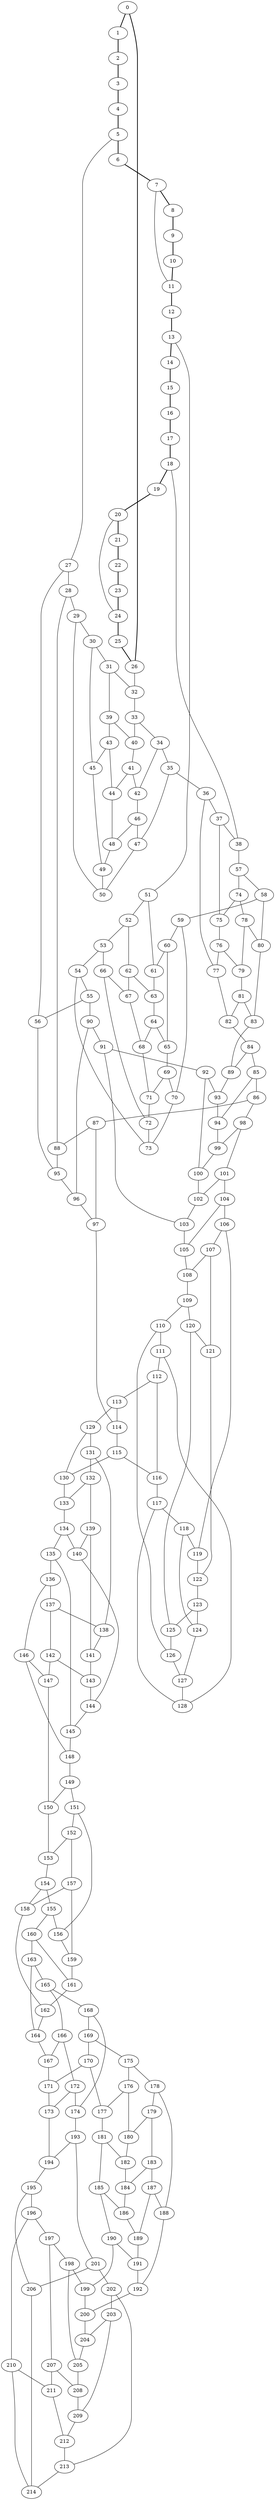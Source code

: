 //Inside of this graph isn't 3-connected
graph G {
0 [ pos = " 38.50,0.00!" ];
0 -- 1[style=bold];
0 -- 26[style=bold];
1 [ pos = " 37.46,8.88!" ];
1 -- 2[style=bold];
2 [ pos = " 34.40,17.28!" ];
2 -- 3[style=bold];
3 [ pos = " 29.49,24.75!" ];
3 -- 4[style=bold];
4 [ pos = " 22.99,30.88!" ];
4 -- 5[style=bold];
5 [ pos = " 15.25,35.35!" ];
5 -- 6[style=bold];
5 -- 27;
6 [ pos = " 6.69,37.92!" ];
6 -- 7[style=bold];
7 [ pos = " -2.24,38.43!" ];
7 -- 8[style=bold];
7 -- 11;
8 [ pos = " -11.04,36.88!" ];
8 -- 9[style=bold];
9 [ pos = " -19.25,33.34!" ];
9 -- 10[style=bold];
10 [ pos = " -26.42,28.00!" ];
10 -- 11[style=bold];
11 [ pos = " -32.17,21.16!" ];
11 -- 12[style=bold];
12 [ pos = " -36.18,13.17!" ];
12 -- 13[style=bold];
13 [ pos = " -38.24,4.47!" ];
13 -- 14[style=bold];
13 -- 51;
14 [ pos = " -38.24,-4.47!" ];
14 -- 15[style=bold];
15 [ pos = " -36.18,-13.17!" ];
15 -- 16[style=bold];
16 [ pos = " -32.17,-21.16!" ];
16 -- 17[style=bold];
17 [ pos = " -26.42,-28.00!" ];
17 -- 18[style=bold];
18 [ pos = " -19.25,-33.34!" ];
18 -- 19[style=bold];
18 -- 38;
19 [ pos = " -11.04,-36.88!" ];
19 -- 20[style=bold];
20 [ pos = " -2.24,-38.43!" ];
20 -- 21[style=bold];
20 -- 24;
21 [ pos = " 6.69,-37.92!" ];
21 -- 22[style=bold];
22 [ pos = " 15.25,-35.35!" ];
22 -- 23[style=bold];
23 [ pos = " 22.99,-30.88!" ];
23 -- 24[style=bold];
24 [ pos = " 29.49,-24.75!" ];
24 -- 25[style=bold];
25 [ pos = " 34.40,-17.28!" ];
25 -- 26[style=bold];
26 [ pos = " 37.46,-8.88!" ];
26 -- 32;
27 -- 28;
27 -- 56;
28 -- 29;
28 -- 88;
29 -- 30;
29 -- 50;
30 -- 31;
30 -- 45;
31 -- 32;
31 -- 39;
32 -- 33;
33 -- 34;
33 -- 40;
34 -- 35;
34 -- 42;
35 -- 36;
35 -- 47;
36 -- 37;
36 -- 77;
37 -- 38;
37 -- 75;
38 -- 57;
39 -- 40;
39 -- 43;
40 -- 41;
41 -- 42;
41 -- 44;
42 -- 46;
43 -- 44;
43 -- 45;
44 -- 48;
45 -- 49;
46 -- 47;
46 -- 48;
47 -- 50;
48 -- 49;
49 -- 50;
51 -- 52;
51 -- 61;
52 -- 53;
52 -- 62;
53 -- 54;
53 -- 66;
54 -- 55;
54 -- 73;
55 -- 56;
55 -- 90;
56 -- 95;
57 -- 58;
57 -- 74;
58 -- 59;
58 -- 80;
59 -- 60;
59 -- 70;
60 -- 61;
60 -- 65;
61 -- 63;
62 -- 63;
62 -- 67;
63 -- 64;
64 -- 65;
64 -- 68;
65 -- 69;
66 -- 67;
66 -- 72;
67 -- 68;
68 -- 71;
69 -- 70;
69 -- 71;
70 -- 73;
71 -- 72;
72 -- 73;
74 -- 75;
74 -- 78;
75 -- 76;
76 -- 77;
76 -- 79;
77 -- 82;
78 -- 79;
78 -- 80;
79 -- 81;
80 -- 83;
81 -- 82;
81 -- 83;
82 -- 84;
83 -- 89;
84 -- 85;
84 -- 89;
85 -- 86;
85 -- 94;
86 -- 87;
86 -- 98;
87 -- 88;
87 -- 97;
88 -- 95;
89 -- 93;
90 -- 91;
90 -- 96;
91 -- 92;
91 -- 103;
92 -- 93;
92 -- 100;
93 -- 94;
94 -- 99;
95 -- 96;
96 -- 97;
97 -- 114;
98 -- 99;
98 -- 101;
99 -- 100;
100 -- 102;
101 -- 102;
101 -- 104;
102 -- 103;
103 -- 105;
104 -- 105;
104 -- 106;
105 -- 108;
106 -- 107;
106 -- 119;
107 -- 108;
107 -- 121;
108 -- 109;
109 -- 110;
109 -- 120;
110 -- 111;
110 -- 126;
111 -- 112;
111 -- 128;
112 -- 113;
112 -- 116;
113 -- 114;
113 -- 129;
114 -- 115;
115 -- 116;
115 -- 130;
116 -- 117;
117 -- 118;
117 -- 128;
118 -- 119;
118 -- 124;
119 -- 122;
120 -- 121;
120 -- 125;
121 -- 122;
122 -- 123;
123 -- 124;
123 -- 125;
124 -- 127;
125 -- 126;
126 -- 127;
127 -- 128;
129 -- 130;
129 -- 131;
130 -- 133;
131 -- 132;
131 -- 138;
132 -- 133;
132 -- 139;
133 -- 134;
134 -- 135;
134 -- 140;
135 -- 136;
135 -- 145;
136 -- 137;
136 -- 146;
137 -- 138;
137 -- 142;
138 -- 141;
139 -- 140;
139 -- 141;
140 -- 144;
141 -- 143;
142 -- 143;
142 -- 147;
143 -- 144;
144 -- 145;
145 -- 148;
146 -- 147;
146 -- 148;
147 -- 150;
148 -- 149;
149 -- 150;
149 -- 151;
150 -- 153;
151 -- 152;
151 -- 156;
152 -- 153;
152 -- 157;
153 -- 154;
154 -- 155;
154 -- 158;
155 -- 156;
155 -- 160;
156 -- 159;
157 -- 158;
157 -- 159;
158 -- 162;
159 -- 161;
160 -- 161;
160 -- 163;
161 -- 162;
162 -- 164;
163 -- 164;
163 -- 165;
164 -- 167;
165 -- 166;
165 -- 168;
166 -- 167;
166 -- 172;
167 -- 171;
168 -- 169;
168 -- 174;
169 -- 170;
169 -- 175;
170 -- 171;
170 -- 177;
171 -- 173;
172 -- 173;
172 -- 174;
173 -- 194;
174 -- 193;
175 -- 176;
175 -- 178;
176 -- 177;
176 -- 180;
177 -- 181;
178 -- 179;
178 -- 188;
179 -- 180;
179 -- 183;
180 -- 182;
181 -- 182;
181 -- 185;
182 -- 184;
183 -- 184;
183 -- 187;
184 -- 186;
185 -- 186;
185 -- 190;
186 -- 189;
187 -- 188;
187 -- 189;
188 -- 192;
189 -- 191;
190 -- 191;
190 -- 199;
191 -- 192;
192 -- 200;
193 -- 194;
193 -- 201;
194 -- 195;
195 -- 196;
195 -- 206;
196 -- 197;
196 -- 210;
197 -- 198;
197 -- 207;
198 -- 199;
198 -- 205;
199 -- 200;
200 -- 204;
201 -- 202;
201 -- 206;
202 -- 203;
202 -- 213;
203 -- 204;
203 -- 209;
204 -- 205;
205 -- 208;
206 -- 214;
207 -- 208;
207 -- 211;
208 -- 209;
209 -- 212;
210 -- 211;
210 -- 214;
211 -- 212;
212 -- 213;
213 -- 214;
}
